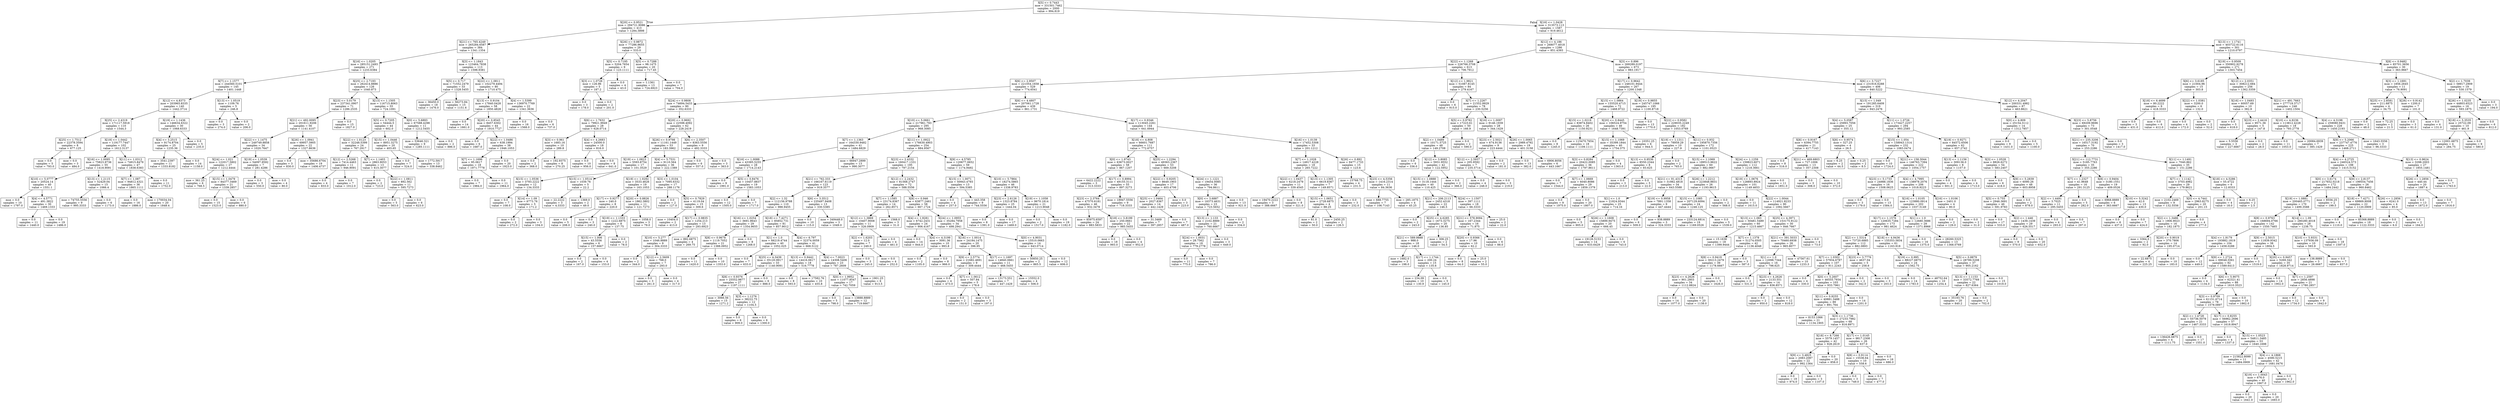 digraph Tree {
node [shape=box] ;
0 [label="X[5] <= 0.7443\nmse = 331501.7462\nsamples = 2000\nvalue = 994.819"] ;
1 [label="X[20] <= 0.9521\nmse = 294721.9086\nsamples = 413\nvalue = 1284.3898"] ;
0 -> 1 [labeldistance=2.5, labelangle=45, headlabel="True"] ;
2 [label="X[21] <= 765.4249\nmse = 265284.6587\nsamples = 384\nvalue = 1341.1354"] ;
1 -> 2 ;
3 [label="X[16] <= 1.0205\nmse = 285151.2493\nsamples = 271\nvalue = 1233.6384"] ;
2 -> 3 ;
4 [label="X[7] <= 1.1577\nmse = 244560.5101\nsamples = 145\nvalue = 1401.1448"] ;
3 -> 4 ;
5 [label="X[12] <= 4.8373\nmse = 203965.8335\nsamples = 140\nvalue = 1442.3714"] ;
4 -> 5 ;
6 [label="X[25] <= 2.4319\nmse = 171117.5918\nsamples = 110\nvalue = 1544.3"] ;
5 -> 6 ;
7 [label="X[25] <= 1.7512\nmse = 22378.3594\nsamples = 8\nvalue = 677.125"] ;
6 -> 7 ;
8 [label="mse = 0.0\nsamples = 5\nvalue = 793.0"] ;
7 -> 8 ;
9 [label="mse = 0.0\nsamples = 3\nvalue = 484.0"] ;
7 -> 9 ;
10 [label="X[19] <= 1.0442\nmse = 119177.7447\nsamples = 102\nvalue = 1612.3137"] ;
6 -> 10 ;
11 [label="X[16] <= 1.0095\nmse = 75823.9736\nsamples = 55\nvalue = 1418.9091"] ;
10 -> 11 ;
12 [label="X[10] <= 5.0777\nmse = 20524.14\nsamples = 40\nvalue = 1551.1"] ;
11 -> 12 ;
13 [label="mse = 0.0\nsamples = 10\nvalue = 1797.0"] ;
12 -> 13 ;
14 [label="X[4] <= 4.5771\nmse = 491.3822\nsamples = 30\nvalue = 1469.1333"] ;
12 -> 14 ;
15 [label="mse = 0.0\nsamples = 11\nvalue = 1440.0"] ;
14 -> 15 ;
16 [label="mse = 0.0\nsamples = 19\nvalue = 1486.0"] ;
14 -> 16 ;
17 [label="X[13] <= 1.2115\nmse = 52429.04\nsamples = 15\nvalue = 1066.4"] ;
11 -> 17 ;
18 [label="mse = 74755.5556\nsamples = 9\nvalue = 995.3333"] ;
17 -> 18 ;
19 [label="mse = 0.0\nsamples = 6\nvalue = 1173.0"] ;
17 -> 19 ;
20 [label="X[11] <= 1.0312\nmse = 74915.8479\nsamples = 47\nvalue = 1838.6383"] ;
10 -> 20 ;
21 [label="X[7] <= 1.087\nmse = 94812.4321\nsamples = 36\nvalue = 1865.1111"] ;
20 -> 21 ;
22 [label="mse = 0.0\nsamples = 16\nvalue = 1886.0"] ;
21 -> 22 ;
23 [label="mse = 170034.04\nsamples = 20\nvalue = 1848.4"] ;
21 -> 23 ;
24 [label="mse = 0.0\nsamples = 11\nvalue = 1752.0"] ;
20 -> 24 ;
25 [label="X[19] <= 1.1436\nmse = 146634.6322\nsamples = 30\nvalue = 1068.6333"] ;
5 -> 25 ;
26 [label="X[4] <= 3.2515\nmse = 9174.8704\nsamples = 25\nvalue = 1235.36"] ;
25 -> 26 ;
27 [label="mse = 3541.2397\nsamples = 11\nvalue = 1333.8182"] ;
26 -> 27 ;
28 [label="mse = 0.0\nsamples = 14\nvalue = 1158.0"] ;
26 -> 28 ;
29 [label="mse = 0.0\nsamples = 5\nvalue = 235.0"] ;
25 -> 29 ;
30 [label="X[13] <= 1.0519\nmse = 1109.76\nsamples = 5\nvalue = 246.8"] ;
4 -> 30 ;
31 [label="mse = 0.0\nsamples = 3\nvalue = 274.0"] ;
30 -> 31 ;
32 [label="mse = 0.0\nsamples = 2\nvalue = 206.0"] ;
30 -> 32 ;
33 [label="X[25] <= 2.7193\nmse = 262414.8886\nsamples = 126\nvalue = 1040.873"] ;
3 -> 33 ;
34 [label="X[23] <= 5.0179\nmse = 237341.0907\nsamples = 71\nvalue = 1286.2535"] ;
33 -> 34 ;
35 [label="X[21] <= 492.0095\nmse = 201611.9206\nsamples = 56\nvalue = 1141.4107"] ;
34 -> 35 ;
36 [label="X[22] <= 1.1475\nmse = 249749.8858\nsamples = 34\nvalue = 1020.7647"] ;
35 -> 36 ;
37 [label="X[24] <= 1.021\nmse = 122017.5802\nsamples = 27\nvalue = 1212.4444"] ;
36 -> 37 ;
38 [label="mse = 361.25\nsamples = 6\nvalue = 768.5"] ;
37 -> 38 ;
39 [label="X[15] <= 1.0479\nmse = 84377.3469\nsamples = 21\nvalue = 1339.2857"] ;
37 -> 39 ;
40 [label="mse = 0.0\nsamples = 15\nvalue = 1523.0"] ;
39 -> 40 ;
41 [label="mse = 0.0\nsamples = 6\nvalue = 880.0"] ;
39 -> 41 ;
42 [label="X[19] <= 1.0539\nmse = 54097.9592\nsamples = 7\nvalue = 281.4286"] ;
36 -> 42 ;
43 [label="mse = 0.0\nsamples = 3\nvalue = 550.0"] ;
42 -> 43 ;
44 [label="mse = 0.0\nsamples = 4\nvalue = 80.0"] ;
42 -> 44 ;
45 [label="X[26] <= 1.0941\nmse = 69957.3905\nsamples = 22\nvalue = 1327.8636"] ;
35 -> 45 ;
46 [label="mse = 0.0\nsamples = 3\nvalue = 830.0"] ;
45 -> 46 ;
47 [label="mse = 35686.6704\nsamples = 19\nvalue = 1406.4737"] ;
45 -> 47 ;
48 [label="mse = 0.0\nsamples = 15\nvalue = 1827.0"] ;
34 -> 48 ;
49 [label="X[13] <= 1.1505\nmse = 116715.8063\nsamples = 55\nvalue = 724.1091"] ;
33 -> 49 ;
50 [label="X[5] <= 0.7205\nmse = 54444.5\nsamples = 44\nvalue = 602.0"] ;
49 -> 50 ;
51 [label="X[22] <= 1.0123\nmse = 32248.5399\nsamples = 24\nvalue = 767.2917"] ;
50 -> 51 ;
52 [label="X[12] <= 2.5268\nmse = 7414.4463\nsamples = 11\nvalue = 946.9091"] ;
51 -> 52 ;
53 [label="mse = 0.0\nsamples = 4\nvalue = 833.0"] ;
52 -> 53 ;
54 [label="mse = 0.0\nsamples = 7\nvalue = 1012.0"] ;
52 -> 54 ;
55 [label="X[7] <= 1.1403\nmse = 2863.9053\nsamples = 13\nvalue = 615.3077"] ;
51 -> 55 ;
56 [label="mse = 0.0\nsamples = 2\nvalue = 723.0"] ;
55 -> 56 ;
57 [label="X[22] <= 1.0811\nmse = 892.562\nsamples = 11\nvalue = 595.7273"] ;
55 -> 57 ;
58 [label="mse = 0.0\nsamples = 5\nvalue = 563.0"] ;
57 -> 58 ;
59 [label="mse = 0.0\nsamples = 6\nvalue = 623.0"] ;
57 -> 59 ;
60 [label="X[15] <= 1.0446\nmse = 8951.3275\nsamples = 20\nvalue = 403.65"] ;
50 -> 60 ;
61 [label="mse = 0.0\nsamples = 7\nvalue = 524.0"] ;
60 -> 61 ;
62 [label="mse = 1772.5917\nsamples = 13\nvalue = 338.8462"] ;
60 -> 62 ;
63 [label="X[0] <= 5.6893\nmse = 67588.4298\nsamples = 11\nvalue = 1212.5455"] ;
49 -> 63 ;
64 [label="mse = 53646.321\nsamples = 9\nvalue = 1285.1111"] ;
63 -> 64 ;
65 [label="mse = 0.0\nsamples = 2\nvalue = 886.0"] ;
63 -> 65 ;
66 [label="X[3] <= 1.1843\nmse = 123464.7838\nsamples = 113\nvalue = 1598.9381"] ;
2 -> 66 ;
67 [label="X[5] <= 0.717\nmse = 71552.2479\nsamples = 33\nvalue = 1328.5455"] ;
66 -> 67 ;
68 [label="mse = 36450.0\nsamples = 18\nvalue = 1476.0"] ;
67 -> 68 ;
69 [label="mse = 56273.84\nsamples = 15\nvalue = 1151.6"] ;
67 -> 69 ;
70 [label="X[22] <= 1.0811\nmse = 102279.4494\nsamples = 80\nvalue = 1710.475"] ;
66 -> 70 ;
71 [label="X[13] <= 0.9104\nmse = 17840.0428\nsamples = 58\nvalue = 1850.4828"] ;
70 -> 71 ;
72 [label="mse = 0.0\nsamples = 14\nvalue = 1661.0"] ;
71 -> 72 ;
73 [label="X[20] <= 0.8545\nmse = 8457.6302\nsamples = 44\nvalue = 1910.7727"] ;
71 -> 73 ;
74 [label="mse = 0.0\nsamples = 6\nvalue = 1687.0"] ;
73 -> 74 ;
75 [label="X[22] <= 1.0486\nmse = 638.1994\nsamples = 38\nvalue = 1946.1053"] ;
73 -> 75 ;
76 [label="X[7] <= 1.1696\nmse = 95.0617\nsamples = 18\nvalue = 1971.7778"] ;
75 -> 76 ;
77 [label="mse = 0.0\nsamples = 7\nvalue = 1984.0"] ;
76 -> 77 ;
78 [label="mse = 0.0\nsamples = 11\nvalue = 1964.0"] ;
76 -> 78 ;
79 [label="mse = 0.0\nsamples = 20\nvalue = 1923.0"] ;
75 -> 79 ;
80 [label="X[4] <= 1.5399\nmse = 136970.7769\nsamples = 22\nvalue = 1341.3636"] ;
70 -> 80 ;
81 [label="mse = 0.0\nsamples = 16\nvalue = 1568.0"] ;
80 -> 81 ;
82 [label="mse = 0.0\nsamples = 6\nvalue = 737.0"] ;
80 -> 82 ;
83 [label="X[26] <= 0.9872\nmse = 77286.9655\nsamples = 29\nvalue = 533.0"] ;
1 -> 83 ;
84 [label="X[5] <= 0.7195\nmse = 5204.7654\nsamples = 9\nvalue = 123.1111"] ;
83 -> 84 ;
85 [label="X[3] <= 1.0726\nmse = 126.96\nsamples = 5\nvalue = 187.2"] ;
84 -> 85 ;
86 [label="mse = 0.0\nsamples = 3\nvalue = 178.0"] ;
85 -> 86 ;
87 [label="mse = 0.0\nsamples = 2\nvalue = 201.0"] ;
85 -> 87 ;
88 [label="mse = 0.0\nsamples = 4\nvalue = 43.0"] ;
84 -> 88 ;
89 [label="X[5] <= 0.7288\nmse = 98.1475\nsamples = 20\nvalue = 717.45"] ;
83 -> 89 ;
90 [label="mse = 1.1361\nsamples = 13\nvalue = 724.6923"] ;
89 -> 90 ;
91 [label="mse = 0.0\nsamples = 7\nvalue = 704.0"] ;
89 -> 91 ;
92 [label="X[16] <= 1.0428\nmse = 313573.113\nsamples = 1587\nvalue = 919.4612"] ;
0 -> 92 [labeldistance=2.5, labelangle=-45, headlabel="False"] ;
93 [label="X[12] <= 4.186\nmse = 268077.4018\nsamples = 1286\nvalue = 851.4393"] ;
92 -> 93 ;
94 [label="X[22] <= 1.1268\nmse = 226766.3708\nsamples = 613\nvalue = 706.7912"] ;
93 -> 94 ;
95 [label="X[6] <= 2.9507\nmse = 221054.1658\nsamples = 529\nvalue = 774.6541"] ;
94 -> 95 ;
96 [label="X[24] <= 0.9808\nmse = 74694.5433\nsamples = 90\nvalue = 352.6333"] ;
95 -> 96 ;
97 [label="X[6] <= 1.7632\nmse = 79921.9949\nsamples = 28\nvalue = 628.0714"] ;
96 -> 97 ;
98 [label="X[3] <= 0.961\nmse = 1683.16\nsamples = 10\nvalue = 289.8"] ;
97 -> 98 ;
99 [label="mse = 0.0\nsamples = 2\nvalue = 368.0"] ;
98 -> 99 ;
100 [label="mse = 192.9375\nsamples = 8\nvalue = 270.25"] ;
98 -> 100 ;
101 [label="X[4] <= 4.2683\nmse = 24500.0\nsamples = 18\nvalue = 816.0"] ;
97 -> 101 ;
102 [label="mse = 0.0\nsamples = 10\nvalue = 956.0"] ;
101 -> 102 ;
103 [label="mse = 0.0\nsamples = 8\nvalue = 641.0"] ;
101 -> 103 ;
104 [label="X[20] <= 0.9692\nmse = 22598.4092\nsamples = 62\nvalue = 228.2419"] ;
96 -> 104 ;
105 [label="X[26] <= 0.9798\nmse = 11161.1449\nsamples = 53\nvalue = 183.3962"] ;
104 -> 105 ;
106 [label="X[19] <= 1.0823\nmse = 5593.8754\nsamples = 17\nvalue = 101.3529"] ;
105 -> 106 ;
107 [label="X[15] <= 1.0536\nmse = 3793.2222\nsamples = 12\nvalue = 134.3333"] ;
106 -> 107 ;
108 [label="mse = 0.0\nsamples = 7\nvalue = 108.0"] ;
107 -> 108 ;
109 [label="X[14] <= 1.09\nmse = 6773.76\nsamples = 5\nvalue = 171.2"] ;
107 -> 109 ;
110 [label="mse = 0.0\nsamples = 2\nvalue = 272.0"] ;
109 -> 110 ;
111 [label="mse = 0.0\nsamples = 3\nvalue = 104.0"] ;
109 -> 111 ;
112 [label="X[15] <= 1.0514\nmse = 1039.76\nsamples = 5\nvalue = 22.2"] ;
106 -> 112 ;
113 [label="mse = 22.2222\nsamples = 3\nvalue = 4.3333"] ;
112 -> 113 ;
114 [label="mse = 1369.0\nsamples = 2\nvalue = 49.0"] ;
112 -> 114 ;
115 [label="X[4] <= 5.7531\nmse = 9110.564\nsamples = 36\nvalue = 222.1389"] ;
105 -> 115 ;
116 [label="X[19] <= 1.0292\nmse = 3533.4626\nsamples = 19\nvalue = 163.1053"] ;
115 -> 116 ;
117 [label="X[17] <= 0.9277\nmse = 240.0\nsamples = 8\nvalue = 220.0"] ;
116 -> 117 ;
118 [label="mse = 0.0\nsamples = 5\nvalue = 208.0"] ;
117 -> 118 ;
119 [label="mse = 0.0\nsamples = 3\nvalue = 240.0"] ;
117 -> 119 ;
120 [label="X[20] <= 0.8826\nmse = 1862.3802\nsamples = 11\nvalue = 121.7273"] ;
116 -> 120 ;
121 [label="X[19] <= 1.1333\nmse = 1222.6875\nsamples = 8\nvalue = 137.75"] ;
120 -> 121 ;
122 [label="X[15] <= 1.006\nmse = 43.5556\nsamples = 6\nvalue = 157.6667"] ;
121 -> 122 ;
123 [label="mse = 0.0\nsamples = 2\nvalue = 167.0"] ;
122 -> 123 ;
124 [label="mse = 0.0\nsamples = 4\nvalue = 153.0"] ;
122 -> 124 ;
125 [label="mse = 0.0\nsamples = 2\nvalue = 78.0"] ;
121 -> 125 ;
126 [label="mse = 1058.0\nsamples = 3\nvalue = 79.0"] ;
120 -> 126 ;
127 [label="X[3] <= 1.0104\nmse = 7095.6332\nsamples = 17\nvalue = 288.1176"] ;
115 -> 127 ;
128 [label="mse = 0.0\nsamples = 2\nvalue = 127.0"] ;
127 -> 128 ;
129 [label="X[5] <= 0.7829\nmse = 4119.04\nsamples = 15\nvalue = 309.6"] ;
127 -> 129 ;
130 [label="mse = 10404.0\nsamples = 2\nvalue = 413.0"] ;
129 -> 130 ;
131 [label="X[17] <= 0.9835\nmse = 1254.213\nsamples = 13\nvalue = 293.6923"] ;
129 -> 131 ;
132 [label="X[10] <= 5.277\nmse = 1046.8889\nsamples = 9\nvalue = 304.3333"] ;
131 -> 132 ;
133 [label="mse = 0.0\nsamples = 2\nvalue = 344.0"] ;
132 -> 133 ;
134 [label="X[12] <= 2.5609\nmse = 768.0\nsamples = 7\nvalue = 293.0"] ;
132 -> 134 ;
135 [label="mse = 0.0\nsamples = 3\nvalue = 261.0"] ;
134 -> 135 ;
136 [label="mse = 0.0\nsamples = 4\nvalue = 317.0"] ;
134 -> 136 ;
137 [label="mse = 892.6875\nsamples = 4\nvalue = 269.75"] ;
131 -> 137 ;
138 [label="X[6] <= 2.3507\nmse = 8363.5556\nsamples = 9\nvalue = 492.3333"] ;
104 -> 138 ;
139 [label="mse = 0.0\nsamples = 6\nvalue = 557.0"] ;
138 -> 139 ;
140 [label="mse = 0.0\nsamples = 3\nvalue = 363.0"] ;
138 -> 140 ;
141 [label="X[6] <= 4.4807\nmse = 207061.1728\nsamples = 439\nvalue = 861.1731"] ;
95 -> 141 ;
142 [label="X[10] <= 5.0661\nmse = 217961.793\nsamples = 295\nvalue = 968.3085"] ;
141 -> 142 ;
143 [label="X[7] <= 1.1363\nmse = 164330.9482\nsamples = 41\nvalue = 1484.6829"] ;
142 -> 143 ;
144 [label="X[16] <= 1.0088\nmse = 43385.5255\nsamples = 28\nvalue = 1714.2143"] ;
143 -> 144 ;
145 [label="mse = 0.0\nsamples = 9\nvalue = 1991.0"] ;
144 -> 145 ;
146 [label="X[5] <= 0.8476\nmse = 10457.8837\nsamples = 19\nvalue = 1583.1053"] ;
144 -> 146 ;
147 [label="mse = 0.0\nsamples = 12\nvalue = 1505.0"] ;
146 -> 147 ;
148 [label="mse = 0.0\nsamples = 7\nvalue = 1717.0"] ;
146 -> 148 ;
149 [label="mse = 66947.2899\nsamples = 13\nvalue = 990.3077"] ;
143 -> 149 ;
150 [label="X[11] <= 1.0922\nmse = 176630.4903\nsamples = 254\nvalue = 884.9567"] ;
142 -> 150 ;
151 [label="X[23] <= 2.4332\nmse = 160417.1331\nsamples = 195\nvalue = 797.2154"] ;
150 -> 151 ;
152 [label="X[21] <= 762.333\nmse = 166167.6119\nsamples = 123\nvalue = 919.3577"] ;
151 -> 152 ;
153 [label="X[2] <= 1.32\nmse = 112156.9788\nsamples = 110\nvalue = 988.9455"] ;
152 -> 153 ;
154 [label="X[16] <= 1.0254\nmse = 3691.9643\nsamples = 29\nvalue = 1354.9655"] ;
153 -> 154 ;
155 [label="X[8] <= 0.9678\nmse = 1119.7052\nsamples = 21\nvalue = 1388.0952"] ;
154 -> 155 ;
156 [label="mse = 0.0\nsamples = 11\nvalue = 1420.0"] ;
155 -> 156 ;
157 [label="mse = 0.0\nsamples = 10\nvalue = 1353.0"] ;
155 -> 157 ;
158 [label="mse = 0.0\nsamples = 8\nvalue = 1268.0"] ;
154 -> 158 ;
159 [label="X[18] <= 7.4271\nmse = 85852.731\nsamples = 81\nvalue = 857.9012"] ;
153 -> 159 ;
160 [label="X[1] <= 1.0\nmse = 66219.4744\nsamples = 40\nvalue = 1052.025"] ;
159 -> 160 ;
161 [label="mse = 0.0\nsamples = 7\nvalue = 633.0"] ;
160 -> 161 ;
162 [label="X[25] <= 4.3439\nmse = 35120.9917\nsamples = 33\nvalue = 1140.9091"] ;
160 -> 162 ;
163 [label="X[8] <= 0.9376\nmse = 25552.9877\nsamples = 27\nvalue = 1197.1111"] ;
162 -> 163 ;
164 [label="mse = 3066.56\nsamples = 15\nvalue = 1271.2"] ;
163 -> 164 ;
165 [label="X[3] <= 1.1276\nmse = 38222.75\nsamples = 12\nvalue = 1104.5"] ;
163 -> 165 ;
166 [label="mse = 5.0\nsamples = 6\nvalue = 909.0"] ;
165 -> 166 ;
167 [label="mse = 0.0\nsamples = 6\nvalue = 1300.0"] ;
165 -> 167 ;
168 [label="mse = 0.0\nsamples = 6\nvalue = 888.0"] ;
162 -> 168 ;
169 [label="X[4] <= 6.797\nmse = 32374.0059\nsamples = 41\nvalue = 668.5122"] ;
159 -> 169 ;
170 [label="X[13] <= 0.9442\nmse = 14416.0617\nsamples = 18\nvalue = 516.7778"] ;
169 -> 170 ;
171 [label="mse = 0.0\nsamples = 8\nvalue = 593.0"] ;
170 -> 171 ;
172 [label="mse = 17582.76\nsamples = 10\nvalue = 455.8"] ;
170 -> 172 ;
173 [label="X[4] <= 7.0023\nmse = 14308.5406\nsamples = 23\nvalue = 787.2609"] ;
169 -> 173 ;
174 [label="X[0] <= 1.9952\nmse = 11077.8547\nsamples = 17\nvalue = 742.7059"] ;
173 -> 174 ;
175 [label="mse = 0.0\nsamples = 5\nvalue = 798.0"] ;
174 -> 175 ;
176 [label="mse = 13888.8889\nsamples = 12\nvalue = 719.6667"] ;
174 -> 176 ;
177 [label="mse = 1901.25\nsamples = 6\nvalue = 913.5"] ;
173 -> 177 ;
178 [label="X[6] <= 3.3512\nmse = 235497.9408\nsamples = 13\nvalue = 330.5385"] ;
152 -> 178 ;
179 [label="mse = 0.0\nsamples = 10\nvalue = 115.0"] ;
178 -> 179 ;
180 [label="mse = 349448.0\nsamples = 3\nvalue = 1049.0"] ;
178 -> 180 ;
181 [label="X[12] <= 2.2432\nmse = 81568.2747\nsamples = 72\nvalue = 588.5556"] ;
151 -> 181 ;
182 [label="X[7] <= 1.1585\nmse = 23174.8367\nsamples = 14\nvalue = 262.8571"] ;
181 -> 182 ;
183 [label="X[12] <= 1.3869\nmse = 10407.9008\nsamples = 11\nvalue = 326.0909"] ;
182 -> 183 ;
184 [label="X[2] <= 1.6203\nmse = 12.0\nsamples = 7\nvalue = 249.0"] ;
183 -> 184 ;
185 [label="mse = 0.0\nsamples = 3\nvalue = 245.0"] ;
184 -> 185 ;
186 [label="mse = 0.0\nsamples = 4\nvalue = 252.0"] ;
184 -> 186 ;
187 [label="mse = 0.0\nsamples = 4\nvalue = 461.0"] ;
183 -> 187 ;
188 [label="mse = 1568.0\nsamples = 3\nvalue = 31.0"] ;
182 -> 188 ;
189 [label="X[8] <= 0.946\nmse = 63877.2461\nsamples = 58\nvalue = 667.1724"] ;
181 -> 189 ;
190 [label="X[4] <= 1.9281\nmse = 6742.2431\nsamples = 24\nvalue = 906.4167"] ;
189 -> 190 ;
191 [label="mse = 0.0\nsamples = 14\nvalue = 844.0"] ;
190 -> 191 ;
192 [label="X[4] <= 4.3199\nmse = 3091.36\nsamples = 10\nvalue = 993.8"] ;
190 -> 192 ;
193 [label="mse = 0.0\nsamples = 2\nvalue = 1105.0"] ;
192 -> 193 ;
194 [label="mse = 0.0\nsamples = 8\nvalue = 966.0"] ;
192 -> 194 ;
195 [label="X[24] <= 1.0955\nmse = 35284.7958\nsamples = 34\nvalue = 498.2941"] ;
189 -> 195 ;
196 [label="X[16] <= 1.0014\nmse = 24184.1475\nsamples = 20\nvalue = 396.95"] ;
195 -> 196 ;
197 [label="X[9] <= 2.5774\nmse = 21682.4691\nsamples = 9\nvalue = 309.4444"] ;
196 -> 197 ;
198 [label="mse = 0.0\nsamples = 4\nvalue = 473.0"] ;
197 -> 198 ;
199 [label="X[7] <= 1.0612\nmse = 507.84\nsamples = 5\nvalue = 178.6"] ;
197 -> 199 ;
200 [label="mse = 0.0\nsamples = 2\nvalue = 151.0"] ;
199 -> 200 ;
201 [label="mse = 0.0\nsamples = 3\nvalue = 197.0"] ;
199 -> 201 ;
202 [label="X[17] <= 1.1697\nmse = 14840.0661\nsamples = 11\nvalue = 468.5455"] ;
196 -> 202 ;
203 [label="mse = 13173.551\nsamples = 7\nvalue = 447.1429"] ;
202 -> 203 ;
204 [label="mse = 15552.0\nsamples = 4\nvalue = 506.0"] ;
202 -> 204 ;
205 [label="X[0] <= 4.9031\nmse = 15510.0663\nsamples = 14\nvalue = 643.0714"] ;
195 -> 205 ;
206 [label="mse = 50850.25\nsamples = 2\nvalue = 865.5"] ;
205 -> 206 ;
207 [label="mse = 0.0\nsamples = 12\nvalue = 606.0"] ;
205 -> 207 ;
208 [label="X[9] <= 4.5785\nmse = 120677.0652\nsamples = 59\nvalue = 1174.9492"] ;
150 -> 208 ;
209 [label="X[15] <= 1.0071\nmse = 50943.4793\nsamples = 13\nvalue = 594.5385"] ;
208 -> 209 ;
210 [label="mse = 0.0\nsamples = 4\nvalue = 257.0"] ;
209 -> 210 ;
211 [label="mse = 443.358\nsamples = 9\nvalue = 744.5556"] ;
209 -> 211 ;
212 [label="X[10] <= 5.7864\nmse = 18274.5865\nsamples = 46\nvalue = 1338.9783"] ;
208 -> 212 ;
213 [label="X[23] <= 2.6126\nmse = 1323.8784\nsamples = 25\nvalue = 1444.04"] ;
212 -> 213 ;
214 [label="mse = 0.0\nsamples = 8\nvalue = 1391.0"] ;
213 -> 214 ;
215 [label="mse = 0.0\nsamples = 17\nvalue = 1469.0"] ;
213 -> 215 ;
216 [label="X[19] <= 1.1058\nmse = 9670.1814\nsamples = 21\nvalue = 1213.9048"] ;
212 -> 216 ;
217 [label="mse = 0.0\nsamples = 2\nvalue = 1517.0"] ;
216 -> 217 ;
218 [label="mse = 0.0\nsamples = 19\nvalue = 1182.0"] ;
216 -> 218 ;
219 [label="X[17] <= 0.9346\nmse = 113045.2261\nsamples = 144\nvalue = 641.6944"] ;
141 -> 219 ;
220 [label="X[18] <= 4.808\nmse = 66601.7687\nsamples = 111\nvalue = 772.6757"] ;
219 -> 220 ;
221 [label="X[0] <= 1.9743\nmse = 63673.0027\nsamples = 58\nvalue = 867.1207"] ;
220 -> 221 ;
222 [label="mse = 6422.2222\nsamples = 3\nvalue = 313.3333"] ;
221 -> 222 ;
223 [label="X[17] <= 0.8994\nmse = 49155.3111\nsamples = 55\nvalue = 897.3273"] ;
221 -> 223 ;
224 [label="X[23] <= 2.3764\nmse = 47570.6181\nsamples = 46\nvalue = 932.3478"] ;
223 -> 224 ;
225 [label="mse = 85975.6597\nsamples = 24\nvalue = 883.5833"] ;
224 -> 225 ;
226 [label="X[18] <= 3.8199\nmse = 250.0661\nsamples = 22\nvalue = 985.5455"] ;
224 -> 226 ;
227 [label="mse = 0.0\nsamples = 18\nvalue = 993.0"] ;
226 -> 227 ;
228 [label="mse = 0.0\nsamples = 4\nvalue = 952.0"] ;
226 -> 228 ;
229 [label="mse = 18947.5556\nsamples = 9\nvalue = 718.3333"] ;
223 -> 229 ;
230 [label="X[25] <= 1.2294\nmse = 49363.2367\nsamples = 53\nvalue = 669.3208"] ;
220 -> 230 ;
231 [label="X[22] <= 0.9205\nmse = 8649.1903\nsamples = 17\nvalue = 403.4706"] ;
230 -> 231 ;
232 [label="X[25] <= 1.0464\nmse = 2027.8367\nsamples = 14\nvalue = 442.1429"] ;
231 -> 232 ;
233 [label="mse = 31.3469\nsamples = 7\nvalue = 397.2857"] ;
232 -> 233 ;
234 [label="mse = 0.0\nsamples = 7\nvalue = 487.0"] ;
232 -> 234 ;
235 [label="mse = 0.0\nsamples = 3\nvalue = 223.0"] ;
231 -> 235 ;
236 [label="X[24] <= 1.1221\nmse = 19454.0085\nsamples = 36\nvalue = 794.8611"] ;
230 -> 236 ;
237 [label="X[0] <= 3.6887\nmse = 16373.4631\nsamples = 23\nvalue = 723.5652"] ;
236 -> 237 ;
238 [label="X[13] <= 1.133\nmse = 2102.8889\nsamples = 21\nvalue = 760.6667"] ;
237 -> 238 ;
239 [label="X[24] <= 1.0031\nmse = 28.7562\nsamples = 18\nvalue = 779.2778"] ;
238 -> 239 ;
240 [label="mse = 0.0\nsamples = 11\nvalue = 775.0"] ;
239 -> 240 ;
241 [label="mse = 0.0\nsamples = 7\nvalue = 786.0"] ;
239 -> 241 ;
242 [label="mse = 0.0\nsamples = 3\nvalue = 649.0"] ;
238 -> 242 ;
243 [label="mse = 0.0\nsamples = 2\nvalue = 334.0"] ;
237 -> 243 ;
244 [label="mse = 0.0\nsamples = 13\nvalue = 921.0"] ;
236 -> 244 ;
245 [label="X[16] <= 1.0139\nmse = 17452.5308\nsamples = 33\nvalue = 201.1212"] ;
219 -> 245 ;
246 [label="X[7] <= 1.1028\nmse = 14917.4228\nsamples = 18\nvalue = 265.7222"] ;
245 -> 246 ;
247 [label="X[22] <= 1.0437\nmse = 6218.2479\nsamples = 11\nvalue = 339.4545"] ;
246 -> 247 ;
248 [label="mse = 19470.2222\nsamples = 3\nvalue = 388.6667"] ;
247 -> 248 ;
249 [label="mse = 0.0\nsamples = 8\nvalue = 321.0"] ;
247 -> 249 ;
250 [label="X[13] <= 1.1305\nmse = 6619.8367\nsamples = 7\nvalue = 149.8571"] ;
246 -> 250 ;
251 [label="X[15] <= 1.0651\nmse = 2728.6875\nsamples = 4\nvalue = 88.25"] ;
250 -> 251 ;
252 [label="mse = 81.0\nsamples = 2\nvalue = 50.0"] ;
251 -> 252 ;
253 [label="mse = 2450.25\nsamples = 2\nvalue = 126.5"] ;
251 -> 253 ;
254 [label="mse = 0.0\nsamples = 3\nvalue = 232.0"] ;
250 -> 254 ;
255 [label="X[26] <= 0.892\nmse = 9477.1733\nsamples = 15\nvalue = 123.6"] ;
245 -> 255 ;
256 [label="mse = 15768.75\nsamples = 4\nvalue = 231.5"] ;
255 -> 256 ;
257 [label="X[23] <= 4.5356\nmse = 1416.2314\nsamples = 11\nvalue = 84.3636"] ;
255 -> 257 ;
258 [label="mse = 688.7755\nsamples = 7\nvalue = 106.7143"] ;
257 -> 258 ;
259 [label="mse = 285.1875\nsamples = 4\nvalue = 45.25"] ;
257 -> 259 ;
260 [label="X[12] <= 1.9821\nmse = 51087.8145\nsamples = 84\nvalue = 279.4167"] ;
94 -> 260 ;
261 [label="mse = 0.0\nsamples = 6\nvalue = 915.0"] ;
260 -> 261 ;
262 [label="X[7] <= 1.2267\nmse = 21552.9929\nsamples = 78\nvalue = 230.5256"] ;
260 -> 262 ;
263 [label="X[5] <= 0.9782\nmse = 17223.61\nsamples = 50\nvalue = 166.9"] ;
262 -> 263 ;
264 [label="X[2] <= 1.0489\nmse = 10171.5725\nsamples = 48\nvalue = 149.2708"] ;
263 -> 264 ;
265 [label="mse = 0.0\nsamples = 6\nvalue = 336.0"] ;
264 -> 265 ;
266 [label="X[12] <= 3.8085\nmse = 5931.9552\nsamples = 42\nvalue = 122.5952"] ;
264 -> 266 ;
267 [label="X[15] <= 1.0888\nmse = 3118.1444\nsamples = 40\nvalue = 110.425"] ;
266 -> 267 ;
268 [label="X[21] <= 206.2113\nmse = 2452.4318\nsamples = 22\nvalue = 146.5"] ;
267 -> 268 ;
269 [label="mse = 0.0\nsamples = 2\nvalue = 243.0"] ;
268 -> 269 ;
270 [label="X[25] <= 4.6285\nmse = 1673.3275\nsamples = 20\nvalue = 136.85"] ;
268 -> 270 ;
271 [label="X[21] <= 589.9888\nmse = 988.0\nsamples = 18\nvalue = 146.0"] ;
270 -> 271 ;
272 [label="mse = 1682.0\nsamples = 3\nvalue = 198.0"] ;
271 -> 272 ;
273 [label="X[17] <= 1.1744\nmse = 200.24\nsamples = 15\nvalue = 135.6"] ;
271 -> 273 ;
274 [label="mse = 234.09\nsamples = 10\nvalue = 130.9"] ;
273 -> 274 ;
275 [label="mse = 0.0\nsamples = 5\nvalue = 145.0"] ;
273 -> 275 ;
276 [label="mse = 306.25\nsamples = 2\nvalue = 54.5"] ;
270 -> 276 ;
277 [label="X[24] <= 1.1507\nmse = 397.1111\nsamples = 18\nvalue = 66.3333"] ;
267 -> 277 ;
278 [label="X[21] <= 578.9094\nmse = 167.2344\nsamples = 16\nvalue = 71.875"] ;
277 -> 278 ;
279 [label="X[20] <= 0.9366\nmse = 17.96\nsamples = 10\nvalue = 62.2"] ;
278 -> 279 ;
280 [label="mse = 0.0\nsamples = 8\nvalue = 64.0"] ;
279 -> 280 ;
281 [label="mse = 25.0\nsamples = 2\nvalue = 55.0"] ;
279 -> 281 ;
282 [label="mse = 0.0\nsamples = 6\nvalue = 88.0"] ;
278 -> 282 ;
283 [label="mse = 25.0\nsamples = 2\nvalue = 22.0"] ;
277 -> 283 ;
284 [label="mse = 0.0\nsamples = 2\nvalue = 366.0"] ;
266 -> 284 ;
285 [label="mse = 0.0\nsamples = 2\nvalue = 590.0"] ;
263 -> 285 ;
286 [label="X[16] <= 1.0097\nmse = 9146.1939\nsamples = 28\nvalue = 344.1429"] ;
262 -> 286 ;
287 [label="X[23] <= 2.5021\nmse = 674.9136\nsamples = 9\nvalue = 223.4444"] ;
286 -> 287 ;
288 [label="X[12] <= 2.5937\nmse = 205.9592\nsamples = 7\nvalue = 235.5714"] ;
287 -> 288 ;
289 [label="mse = 0.0\nsamples = 4\nvalue = 248.0"] ;
288 -> 289 ;
290 [label="mse = 0.0\nsamples = 3\nvalue = 219.0"] ;
288 -> 290 ;
291 [label="mse = 0.0\nsamples = 2\nvalue = 181.0"] ;
287 -> 291 ;
292 [label="X[26] <= 1.0065\nmse = 2989.4792\nsamples = 19\nvalue = 401.3158"] ;
286 -> 292 ;
293 [label="mse = 0.0\nsamples = 13\nvalue = 382.0"] ;
292 -> 293 ;
294 [label="mse = 6906.8056\nsamples = 6\nvalue = 443.1667"] ;
292 -> 294 ;
295 [label="X[3] <= 0.896\nmse = 269289.0197\nsamples = 673\nvalue = 983.1917"] ;
93 -> 295 ;
296 [label="X[17] <= 0.9642\nmse = 248101.9444\nsamples = 267\nvalue = 1200.1348"] ;
295 -> 296 ;
297 [label="X[15] <= 1.0864\nmse = 155520.4715\nsamples = 72\nvalue = 1468.9722"] ;
296 -> 297 ;
298 [label="X[15] <= 1.0219\nmse = 83874.8402\nsamples = 26\nvalue = 1150.9231"] ;
297 -> 298 ;
299 [label="mse = 0.0\nsamples = 8\nvalue = 1245.0"] ;
298 -> 299 ;
300 [label="mse = 115470.7654\nsamples = 18\nvalue = 1109.1111"] ;
298 -> 300 ;
301 [label="X[20] <= 0.8445\nmse = 106524.9754\nsamples = 46\nvalue = 1648.7391"] ;
297 -> 301 ;
302 [label="X[15] <= 1.1069\nmse = 35399.1844\nsamples = 40\nvalue = 1754.375"] ;
301 -> 302 ;
303 [label="X[3] <= 0.8284\nmse = 20422.0085\nsamples = 36\nvalue = 1797.8611"] ;
302 -> 303 ;
304 [label="mse = 0.0\nsamples = 7\nvalue = 1544.0"] ;
303 -> 304 ;
305 [label="X[7] <= 1.0669\nmse = 6040.8086\nsamples = 29\nvalue = 1859.1379"] ;
303 -> 305 ;
306 [label="mse = 0.0\nsamples = 9\nvalue = 1975.0"] ;
305 -> 306 ;
307 [label="mse = 0.0\nsamples = 20\nvalue = 1807.0"] ;
305 -> 307 ;
308 [label="mse = 0.0\nsamples = 4\nvalue = 1363.0"] ;
302 -> 308 ;
309 [label="mse = 10351.25\nsamples = 6\nvalue = 944.5"] ;
301 -> 309 ;
310 [label="X[19] <= 0.9855\nmse = 245747.1066\nsamples = 195\nvalue = 1100.8718"] ;
296 -> 310 ;
311 [label="mse = 0.0\nsamples = 13\nvalue = 1770.0"] ;
310 -> 311 ;
312 [label="X[22] <= 0.9582\nmse = 229035.2249\nsamples = 182\nvalue = 1053.0769"] ;
310 -> 312 ;
313 [label="X[19] <= 1.1311\nmse = 78959.29\nsamples = 10\nvalue = 227.9"] ;
312 -> 313 ;
314 [label="X[13] <= 0.9536\nmse = 8550.2344\nsamples = 8\nvalue = 93.625"] ;
313 -> 314 ;
315 [label="mse = 0.0\nsamples = 3\nvalue = 213.0"] ;
314 -> 315 ;
316 [label="mse = 0.0\nsamples = 5\nvalue = 22.0"] ;
314 -> 316 ;
317 [label="mse = 0.0\nsamples = 2\nvalue = 765.0"] ;
313 -> 317 ;
318 [label="X[11] <= 0.932\nmse = 195870.7356\nsamples = 172\nvalue = 1101.0523"] ;
312 -> 318 ;
319 [label="X[15] <= 1.1069\nmse = 189513.9622\nsamples = 60\nvalue = 882.0667"] ;
318 -> 319 ;
320 [label="X[21] <= 91.4313\nmse = 31982.4818\nsamples = 34\nvalue = 643.5588"] ;
319 -> 320 ;
321 [label="X[1] <= 1.0\nmse = 21824.9344\nsamples = 25\nvalue = 714.16"] ;
320 -> 321 ;
322 [label="mse = 0.0\nsamples = 5\nvalue = 905.0"] ;
321 -> 322 ;
323 [label="X[26] <= 1.1608\nmse = 15899.9475\nsamples = 20\nvalue = 666.45"] ;
321 -> 323 ;
324 [label="mse = 19126.5153\nsamples = 14\nvalue = 633.6429"] ;
323 -> 324 ;
325 [label="mse = 0.0\nsamples = 6\nvalue = 743.0"] ;
323 -> 325 ;
326 [label="X[19] <= 0.9958\nmse = 7891.1358\nsamples = 9\nvalue = 447.4444"] ;
320 -> 326 ;
327 [label="mse = 0.0\nsamples = 6\nvalue = 509.0"] ;
326 -> 327 ;
328 [label="mse = 938.8889\nsamples = 3\nvalue = 324.3333"] ;
326 -> 328 ;
329 [label="X[26] <= 1.2212\nmse = 223848.8831\nsamples = 26\nvalue = 1193.9615"] ;
319 -> 329 ;
330 [label="X[15] <= 1.1085\nmse = 207129.6094\nsamples = 24\nvalue = 1246.125"] ;
329 -> 330 ;
331 [label="mse = 233124.6814\nsamples = 19\nvalue = 1169.0526"] ;
330 -> 331 ;
332 [label="mse = 0.0\nsamples = 5\nvalue = 1539.0"] ;
330 -> 332 ;
333 [label="mse = 0.0\nsamples = 2\nvalue = 568.0"] ;
329 -> 333 ;
334 [label="X[24] <= 1.1259\nmse = 159823.6071\nsamples = 112\nvalue = 1218.3661"] ;
318 -> 334 ;
335 [label="X[19] <= 1.0676\nmse = 128893.8924\nsamples = 101\nvalue = 1149.4653"] ;
334 -> 335 ;
336 [label="mse = 0.0\nsamples = 11\nvalue = 1615.0"] ;
335 -> 336 ;
337 [label="X[22] <= 1.0044\nmse = 114921.8233\nsamples = 90\nvalue = 1092.5667"] ;
335 -> 337 ;
338 [label="X[13] <= 1.083\nmse = 50481.5489\nsamples = 60\nvalue = 1215.4667"] ;
337 -> 338 ;
339 [label="mse = 15.1636\nsamples = 18\nvalue = 1399.9444"] ;
338 -> 339 ;
340 [label="X[7] <= 1.1378\nmse = 51274.0505\nsamples = 42\nvalue = 1136.4048"] ;
338 -> 340 ;
341 [label="X[8] <= 0.9419\nmse = 30213.2479\nsamples = 39\nvalue = 1178.6667"] ;
340 -> 341 ;
342 [label="X[23] <= 4.2626\nmse = 901.2803\nsamples = 34\nvalue = 1112.8824"] ;
341 -> 342 ;
343 [label="mse = 0.0\nsamples = 14\nvalue = 1077.0"] ;
342 -> 343 ;
344 [label="mse = 0.0\nsamples = 20\nvalue = 1138.0"] ;
342 -> 344 ;
345 [label="mse = 0.0\nsamples = 5\nvalue = 1626.0"] ;
341 -> 345 ;
346 [label="mse = 0.0\nsamples = 3\nvalue = 587.0"] ;
340 -> 346 ;
347 [label="X[25] <= 4.3971\nmse = 153175.9122\nsamples = 30\nvalue = 846.7667"] ;
337 -> 347 ;
348 [label="X[21] <= 391.5033\nmse = 70460.6938\nsamples = 26\nvalue = 965.8077"] ;
347 -> 348 ;
349 [label="X[1] <= 1.0\nmse = 12098.7344\nsamples = 16\nvalue = 798.625"] ;
348 -> 349 ;
350 [label="mse = 0.0\nsamples = 2\nvalue = 531.0"] ;
349 -> 350 ;
351 [label="X[23] <= 4.2626\nmse = 2133.551\nsamples = 14\nvalue = 836.8571"] ;
349 -> 351 ;
352 [label="mse = 0.0\nsamples = 2\nvalue = 950.0"] ;
351 -> 352 ;
353 [label="mse = 0.0\nsamples = 12\nvalue = 818.0"] ;
351 -> 353 ;
354 [label="mse = 47567.61\nsamples = 10\nvalue = 1233.3"] ;
348 -> 354 ;
355 [label="mse = 0.0\nsamples = 4\nvalue = 73.0"] ;
347 -> 355 ;
356 [label="mse = 0.0\nsamples = 11\nvalue = 1851.0"] ;
334 -> 356 ;
357 [label="X[6] <= 3.7227\nmse = 231916.6288\nsamples = 406\nvalue = 840.5222"] ;
295 -> 357 ;
358 [label="X[15] <= 1.049\nmse = 191285.6409\nsamples = 319\nvalue = 943.2476"] ;
357 -> 358 ;
359 [label="X[4] <= 5.0587\nmse = 25993.7056\nsamples = 25\nvalue = 355.12"] ;
358 -> 359 ;
360 [label="X[8] <= 0.9167\nmse = 6394.7755\nsamples = 21\nvalue = 417.7143"] ;
359 -> 360 ;
361 [label="mse = 0.0\nsamples = 8\nvalue = 516.0"] ;
360 -> 361 ;
362 [label="X[21] <= 469.6803\nmse = 727.1006\nsamples = 13\nvalue = 357.2308"] ;
360 -> 362 ;
363 [label="mse = 0.0\nsamples = 3\nvalue = 308.0"] ;
362 -> 363 ;
364 [label="mse = 0.0\nsamples = 10\nvalue = 372.0"] ;
362 -> 364 ;
365 [label="X[8] <= 0.9574\nmse = 327.25\nsamples = 4\nvalue = 26.5"] ;
359 -> 365 ;
366 [label="mse = 6.25\nsamples = 2\nvalue = 44.5"] ;
365 -> 366 ;
367 [label="mse = 0.25\nsamples = 2\nvalue = 8.5"] ;
365 -> 367 ;
368 [label="X[11] <= 1.0726\nmse = 173427.2257\nsamples = 294\nvalue = 993.2585"] ;
358 -> 368 ;
369 [label="X[15] <= 1.054\nmse = 158943.1314\nsamples = 232\nvalue = 1083.0474"] ;
368 -> 369 ;
370 [label="mse = 0.0\nsamples = 10\nvalue = 1724.0"] ;
369 -> 370 ;
371 [label="X[21] <= 158.3044\nmse = 146763.7394\nsamples = 222\nvalue = 1054.1757"] ;
369 -> 371 ;
372 [label="X[23] <= 5.1733\nmse = 24988.1836\nsamples = 16\nvalue = 1508.0625"] ;
371 -> 372 ;
373 [label="mse = 0.0\nsamples = 3\nvalue = 1179.0"] ;
372 -> 373 ;
374 [label="mse = 0.0\nsamples = 13\nvalue = 1584.0"] ;
372 -> 374 ;
375 [label="X[4] <= 4.7995\nmse = 138978.2076\nsamples = 206\nvalue = 1018.9223"] ;
371 -> 375 ;
376 [label="X[16] <= 1.0105\nmse = 123880.0914\nsamples = 202\nvalue = 1037.5149"] ;
375 -> 376 ;
377 [label="X[17] <= 1.1576\nmse = 120635.7284\nsamples = 173\nvalue = 981.4624"] ;
376 -> 377 ;
378 [label="X[2] <= 1.5314\nmse = 73720.6885\nsamples = 112\nvalue = 882.0893"] ;
377 -> 378 ;
379 [label="X[7] <= 1.0302\nmse = 57934.6787\nsamples = 107\nvalue = 911.2243"] ;
378 -> 379 ;
380 [label="mse = 0.0\nsamples = 4\nvalue = 330.0"] ;
379 -> 380 ;
381 [label="X[0] <= 5.2607\nmse = 46555.7934\nsamples = 103\nvalue = 933.7961"] ;
379 -> 381 ;
382 [label="X[11] <= 0.9255\nmse = 40881.3488\nsamples = 89\nvalue = 891.764"] ;
381 -> 382 ;
383 [label="mse = 8153.1066\nsamples = 21\nvalue = 1134.1905"] ;
382 -> 383 ;
384 [label="X[3] <= 1.1736\nmse = 27233.7982\nsamples = 68\nvalue = 816.8971"] ;
382 -> 384 ;
385 [label="X[18] <= 8.7266\nmse = 5579.1457\nsamples = 42\nvalue = 928.2619"] ;
384 -> 385 ;
386 [label="X[9] <= 3.4825\nmse = 2083.2087\nsamples = 22\nvalue = 992.1364"] ;
385 -> 386 ;
387 [label="mse = 0.0\nsamples = 19\nvalue = 974.0"] ;
386 -> 387 ;
388 [label="mse = 0.0\nsamples = 3\nvalue = 1107.0"] ;
386 -> 388 ;
389 [label="mse = 0.0\nsamples = 20\nvalue = 858.0"] ;
385 -> 389 ;
390 [label="X[17] <= 1.0145\nmse = 9817.2308\nsamples = 26\nvalue = 637.0"] ;
384 -> 390 ;
391 [label="X[8] <= 0.9114\nmse = 15536.64\nsamples = 10\nvalue = 558.6"] ;
390 -> 391 ;
392 [label="mse = 0.0\nsamples = 3\nvalue = 749.0"] ;
391 -> 392 ;
393 [label="mse = 0.0\nsamples = 7\nvalue = 477.0"] ;
391 -> 393 ;
394 [label="mse = 0.0\nsamples = 16\nvalue = 686.0"] ;
390 -> 394 ;
395 [label="mse = 0.0\nsamples = 14\nvalue = 1201.0"] ;
381 -> 395 ;
396 [label="X[23] <= 3.7776\nmse = 4637.04\nsamples = 5\nvalue = 258.6"] ;
378 -> 396 ;
397 [label="mse = 0.0\nsamples = 2\nvalue = 342.0"] ;
396 -> 397 ;
398 [label="mse = 0.0\nsamples = 3\nvalue = 203.0"] ;
396 -> 398 ;
399 [label="X[18] <= 4.9436\nmse = 155353.5834\nsamples = 61\nvalue = 1163.918"] ;
377 -> 399 ;
400 [label="X[19] <= 0.995\nmse = 88227.6875\nsamples = 24\nvalue = 1562.75"] ;
399 -> 400 ;
401 [label="mse = 0.0\nsamples = 14\nvalue = 1783.0"] ;
400 -> 401 ;
402 [label="mse = 48752.64\nsamples = 10\nvalue = 1254.4"] ;
400 -> 402 ;
403 [label="X[5] <= 0.8879\nmse = 28789.5208\nsamples = 37\nvalue = 905.2162"] ;
399 -> 403 ;
404 [label="X[13] <= 1.1153\nmse = 33572.7769\nsamples = 22\nvalue = 827.6364"] ;
403 -> 404 ;
405 [label="mse = 35193.76\nsamples = 20\nvalue = 840.2"] ;
404 -> 405 ;
406 [label="mse = 0.0\nsamples = 2\nvalue = 702.0"] ;
404 -> 406 ;
407 [label="mse = 0.0\nsamples = 15\nvalue = 1019.0"] ;
403 -> 407 ;
408 [label="X[1] <= 1.0\nmse = 12680.3686\nsamples = 29\nvalue = 1371.8966"] ;
376 -> 408 ;
409 [label="mse = 0.0\nsamples = 16\nvalue = 1375.0"] ;
408 -> 409 ;
410 [label="mse = 28260.5325\nsamples = 13\nvalue = 1368.0769"] ;
408 -> 410 ;
411 [label="X[16] <= 1.0106\nmse = 2401.0\nsamples = 4\nvalue = 80.0"] ;
375 -> 411 ;
412 [label="mse = 0.0\nsamples = 2\nvalue = 129.0"] ;
411 -> 412 ;
413 [label="mse = 0.0\nsamples = 2\nvalue = 31.0"] ;
411 -> 413 ;
414 [label="X[19] <= 0.9271\nmse = 84572.6506\nsamples = 62\nvalue = 657.2742"] ;
368 -> 414 ;
415 [label="X[13] <= 1.1156\nmse = 309136.0\nsamples = 8\nvalue = 1157.0"] ;
414 -> 415 ;
416 [label="mse = 0.0\nsamples = 4\nvalue = 601.0"] ;
415 -> 416 ;
417 [label="mse = 0.0\nsamples = 4\nvalue = 1713.0"] ;
415 -> 417 ;
418 [label="X[3] <= 1.0528\nmse = 8826.6272\nsamples = 54\nvalue = 583.2407"] ;
414 -> 418 ;
419 [label="mse = 0.0\nsamples = 6\nvalue = 418.0"] ;
418 -> 419 ;
420 [label="X[9] <= 5.2839\nmse = 6090.26\nsamples = 48\nvalue = 603.8958"] ;
418 -> 420 ;
421 [label="X[5] <= 0.755\nmse = 2946.3691\nsamples = 46\nvalue = 591.9783"] ;
420 -> 421 ;
422 [label="mse = 0.0\nsamples = 17\nvalue = 533.0"] ;
421 -> 422 ;
423 [label="X[2] <= 1.446\nmse = 1439.1439\nsamples = 29\nvalue = 626.5517"] ;
421 -> 423 ;
424 [label="mse = 0.0\nsamples = 9\nvalue = 570.0"] ;
423 -> 424 ;
425 [label="mse = 0.0\nsamples = 20\nvalue = 652.0"] ;
423 -> 425 ;
426 [label="mse = 0.0\nsamples = 2\nvalue = 878.0"] ;
420 -> 426 ;
427 [label="X[12] <= 4.2047\nmse = 200331.4982\nsamples = 87\nvalue = 463.8621"] ;
357 -> 427 ;
428 [label="X[0] <= 4.809\nmse = 25154.3112\nsamples = 14\nvalue = 1312.7857"] ;
427 -> 428 ;
429 [label="mse = 0.0\nsamples = 9\nvalue = 1431.0"] ;
428 -> 429 ;
430 [label="mse = 0.0\nsamples = 5\nvalue = 1100.0"] ;
428 -> 430 ;
431 [label="X[23] <= 5.8756\nmse = 69209.9696\nsamples = 73\nvalue = 301.0548"] ;
427 -> 431 ;
432 [label="X[21] <= 235.3206\nmse = 16517.3192\nsamples = 70\nvalue = 253.2286"] ;
431 -> 432 ;
433 [label="X[21] <= 112.7731\nmse = 5185.7763\nsamples = 35\nvalue = 355.2286"] ;
432 -> 433 ;
434 [label="X[7] <= 1.2327\nmse = 41.9648\nsamples = 16\nvalue = 291.3125"] ;
433 -> 434 ;
435 [label="X[2] <= 1.4491\nmse = 3.7025\nsamples = 11\nvalue = 295.5455"] ;
434 -> 435 ;
436 [label="mse = 0.0\nsamples = 4\nvalue = 293.0"] ;
435 -> 436 ;
437 [label="mse = 0.0\nsamples = 7\nvalue = 297.0"] ;
435 -> 437 ;
438 [label="mse = 0.0\nsamples = 5\nvalue = 282.0"] ;
434 -> 438 ;
439 [label="X[8] <= 0.9404\nmse = 3180.1551\nsamples = 19\nvalue = 409.0526"] ;
433 -> 439 ;
440 [label="mse = 6968.8889\nsamples = 6\nvalue = 363.6667"] ;
439 -> 440 ;
441 [label="X[10] <= 5.3242\nmse = 42.0\nsamples = 13\nvalue = 430.0"] ;
439 -> 441 ;
442 [label="mse = 0.0\nsamples = 6\nvalue = 437.0"] ;
441 -> 442 ;
443 [label="mse = 0.0\nsamples = 7\nvalue = 424.0"] ;
441 -> 443 ;
444 [label="X[11] <= 1.1491\nmse = 7040.862\nsamples = 35\nvalue = 151.2286"] ;
432 -> 444 ;
445 [label="X[7] <= 1.1142\nmse = 3703.4982\nsamples = 29\nvalue = 179.8621"] ;
444 -> 445 ;
446 [label="mse = 2102.2469\nsamples = 9\nvalue = 132.5556"] ;
445 -> 446 ;
447 [label="X[0] <= 4.7441\nmse = 2963.8275\nsamples = 20\nvalue = 201.15"] ;
445 -> 447 ;
448 [label="X[2] <= 1.3486\nmse = 1906.9023\nsamples = 16\nvalue = 182.1875"] ;
447 -> 448 ;
449 [label="mse = 3364.0\nsamples = 2\nvalue = 92.0"] ;
448 -> 449 ;
450 [label="X[20] <= 0.9019\nmse = 370.7806\nsamples = 14\nvalue = 195.0714"] ;
448 -> 450 ;
451 [label="mse = 22.6875\nsamples = 4\nvalue = 225.25"] ;
450 -> 451 ;
452 [label="mse = 0.0\nsamples = 10\nvalue = 183.0"] ;
450 -> 452 ;
453 [label="mse = 0.0\nsamples = 4\nvalue = 277.0"] ;
447 -> 453 ;
454 [label="X[18] <= 4.5286\nmse = 55.4722\nsamples = 6\nvalue = 12.8333"] ;
444 -> 454 ;
455 [label="mse = 0.0\nsamples = 4\nvalue = 18.0"] ;
454 -> 455 ;
456 [label="mse = 6.25\nsamples = 2\nvalue = 2.5"] ;
454 -> 456 ;
457 [label="mse = 0.0\nsamples = 3\nvalue = 1417.0"] ;
431 -> 457 ;
458 [label="X[13] <= 1.1741\nmse = 403722.6116\nsamples = 301\nvalue = 1210.0797"] ;
92 -> 458 ;
459 [label="X[19] <= 0.9509\nmse = 350902.9278\nsamples = 271\nvalue = 1303.7454"] ;
458 -> 459 ;
460 [label="X[6] <= 3.6185\nmse = 21004.96\nsamples = 15\nvalue = 303.8"] ;
459 -> 460 ;
461 [label="X[18] <= 6.4699\nmse = 80.2222\nsamples = 9\nvalue = 418.3333"] ;
460 -> 461 ;
462 [label="mse = 0.0\nsamples = 3\nvalue = 431.0"] ;
461 -> 462 ;
463 [label="mse = 0.0\nsamples = 6\nvalue = 412.0"] ;
461 -> 463 ;
464 [label="X[22] <= 1.0381\nmse = 3200.0\nsamples = 6\nvalue = 132.0"] ;
460 -> 464 ;
465 [label="mse = 0.0\nsamples = 4\nvalue = 172.0"] ;
464 -> 465 ;
466 [label="mse = 0.0\nsamples = 2\nvalue = 52.0"] ;
464 -> 466 ;
467 [label="X[12] <= 2.0351\nmse = 308212.684\nsamples = 256\nvalue = 1362.3359"] ;
459 -> 467 ;
468 [label="X[16] <= 1.0493\nmse = 60057.69\nsamples = 10\nvalue = 382.9"] ;
467 -> 468 ;
469 [label="mse = 0.0\nsamples = 5\nvalue = 618.0"] ;
468 -> 469 ;
470 [label="X[23] <= 2.4416\nmse = 9571.36\nsamples = 5\nvalue = 147.8"] ;
468 -> 470 ;
471 [label="mse = 5.5556\nsamples = 3\nvalue = 227.6667"] ;
470 -> 471 ;
472 [label="mse = 0.0\nsamples = 2\nvalue = 28.0"] ;
470 -> 472 ;
473 [label="X[21] <= 491.7663\nmse = 277719.3717\nsamples = 246\nvalue = 1402.1504"] ;
467 -> 473 ;
474 [label="X[10] <= 4.9236\nmse = 113812.4228\nsamples = 18\nvalue = 793.2778"] ;
473 -> 474 ;
475 [label="mse = 0.0\nsamples = 11\nvalue = 1053.0"] ;
474 -> 475 ;
476 [label="mse = 20084.6939\nsamples = 7\nvalue = 385.1429"] ;
474 -> 476 ;
477 [label="X[4] <= 4.3198\nmse = 259080.9431\nsamples = 228\nvalue = 1450.2193"] ;
473 -> 477 ;
478 [label="X[9] <= 5.2066\nmse = 237747.4776\nsamples = 225\nvalue = 1468.2711"] ;
477 -> 478 ;
479 [label="X[4] <= 4.2725\nmse = 246524.573\nsamples = 198\nvalue = 1415.5152"] ;
478 -> 479 ;
480 [label="X[0] <= 3.6174\nmse = 217652.0218\nsamples = 172\nvalue = 1484.2442"] ;
479 -> 480 ;
481 [label="X[19] <= 1.0881\nmse = 200465.0771\nsamples = 170\nvalue = 1499.3588"] ;
480 -> 481 ;
482 [label="X[8] <= 0.9763\nmse = 168694.0766\nsamples = 142\nvalue = 1550.7465"] ;
481 -> 482 ;
483 [label="X[4] <= 1.9179\nmse = 193882.1819\nsamples = 104\nvalue = 1458.0288"] ;
482 -> 483 ;
484 [label="mse = 0.0\nsamples = 12\nvalue = 449.0"] ;
483 -> 484 ;
485 [label="X[9] <= 1.2724\nmse = 69048.5561\nsamples = 92\nvalue = 1589.6413"] ;
483 -> 485 ;
486 [label="mse = 0.0\nsamples = 4\nvalue = 1134.0"] ;
485 -> 486 ;
487 [label="X[6] <= 5.9075\nmse = 62321.41\nsamples = 88\nvalue = 1610.3523"] ;
485 -> 487 ;
488 [label="X[3] <= 0.9709\nmse = 61151.6714\nsamples = 78\nvalue = 1578.0897"] ;
487 -> 488 ;
489 [label="X[2] <= 1.4728\nmse = 55736.5079\nsamples = 21\nvalue = 1467.3333"] ;
488 -> 489 ;
490 [label="mse = 136426.6875\nsamples = 4\nvalue = 1111.75"] ;
489 -> 490 ;
491 [label="mse = 0.0\nsamples = 17\nvalue = 1551.0"] ;
489 -> 491 ;
492 [label="X[17] <= 0.8255\nmse = 56962.2696\nsamples = 57\nvalue = 1618.8947"] ;
488 -> 492 ;
493 [label="mse = 0.0\nsamples = 4\nvalue = 1337.0"] ;
492 -> 493 ;
494 [label="X[15] <= 1.0523\nmse = 54811.3485\nsamples = 53\nvalue = 1640.1698"] ;
492 -> 494 ;
495 [label="mse = 215822.8099\nsamples = 11\nvalue = 1484.0909"] ;
494 -> 495 ;
496 [label="X[4] <= 4.1868\nmse = 4590.5215\nsamples = 42\nvalue = 1681.0476"] ;
494 -> 496 ;
497 [label="X[19] <= 1.0043\nmse = 676.0\nsamples = 40\nvalue = 1667.0"] ;
496 -> 497 ;
498 [label="mse = 0.0\nsamples = 20\nvalue = 1641.0"] ;
497 -> 498 ;
499 [label="mse = 0.0\nsamples = 20\nvalue = 1693.0"] ;
497 -> 499 ;
500 [label="mse = 0.0\nsamples = 2\nvalue = 1962.0"] ;
496 -> 500 ;
501 [label="mse = 0.0\nsamples = 10\nvalue = 1862.0"] ;
487 -> 501 ;
502 [label="X[9] <= 2.5015\nmse = 11839.9342\nsamples = 38\nvalue = 1804.5"] ;
482 -> 502 ;
503 [label="mse = 0.0\nsamples = 3\nvalue = 1519.0"] ;
502 -> 503 ;
504 [label="X[20] <= 0.9457\nmse = 5269.342\nsamples = 35\nvalue = 1828.9714"] ;
502 -> 504 ;
505 [label="mse = 0.0\nsamples = 14\nvalue = 1902.0"] ;
504 -> 505 ;
506 [label="X[7] <= 1.2597\nmse = 2856.4898\nsamples = 21\nvalue = 1780.2857"] ;
504 -> 506 ;
507 [label="mse = 0.0\nsamples = 12\nvalue = 1734.0"] ;
506 -> 507 ;
508 [label="mse = 0.0\nsamples = 9\nvalue = 1842.0"] ;
506 -> 508 ;
509 [label="X[14] <= 1.09\nmse = 280280.4018\nsamples = 28\nvalue = 1238.75"] ;
481 -> 509 ;
510 [label="X[10] <= 5.9331\nmse = 137936.09\nsamples = 10\nvalue = 593.9"] ;
509 -> 510 ;
511 [label="mse = 138.8889\nsamples = 3\nvalue = 26.6667"] ;
510 -> 511 ;
512 [label="mse = 0.0\nsamples = 7\nvalue = 837.0"] ;
510 -> 512 ;
513 [label="mse = 0.0\nsamples = 18\nvalue = 1597.0"] ;
509 -> 513 ;
514 [label="mse = 8556.25\nsamples = 2\nvalue = 199.5"] ;
480 -> 514 ;
515 [label="X[9] <= 2.8137\nmse = 199554.7456\nsamples = 26\nvalue = 960.8462"] ;
479 -> 515 ;
516 [label="X[18] <= 7.4271\nmse = 69869.9008\nsamples = 22\nvalue = 1120.0909"] ;
515 -> 516 ;
517 [label="mse = 0.0\nsamples = 4\nvalue = 1110.0"] ;
516 -> 517 ;
518 [label="mse = 85368.8889\nsamples = 18\nvalue = 1122.3333"] ;
516 -> 518 ;
519 [label="X[26] <= 1.2856\nmse = 6241.0\nsamples = 4\nvalue = 85.0"] ;
515 -> 519 ;
520 [label="mse = 0.0\nsamples = 2\nvalue = 6.0"] ;
519 -> 520 ;
521 [label="mse = 0.0\nsamples = 2\nvalue = 164.0"] ;
519 -> 521 ;
522 [label="X[13] <= 0.9624\nmse = 3298.2003\nsamples = 27\nvalue = 1855.1481"] ;
478 -> 522 ;
523 [label="X[26] <= 1.2856\nmse = 440.44\nsamples = 20\nvalue = 1887.4"] ;
522 -> 523 ;
524 [label="mse = 0.0\nsamples = 13\nvalue = 1872.0"] ;
523 -> 524 ;
525 [label="mse = 0.0\nsamples = 7\nvalue = 1916.0"] ;
523 -> 525 ;
526 [label="mse = 0.0\nsamples = 7\nvalue = 1763.0"] ;
522 -> 526 ;
527 [label="mse = 1643.5556\nsamples = 3\nvalue = 96.3333"] ;
477 -> 527 ;
528 [label="X[8] <= 0.9482\nmse = 85701.3656\nsamples = 30\nvalue = 363.9667"] ;
458 -> 528 ;
529 [label="X[3] <= 1.1691\nmse = 1856.2645\nsamples = 11\nvalue = 76.9091"] ;
528 -> 529 ;
530 [label="X[25] <= 2.8581\nmse = 211.6875\nsamples = 4\nvalue = 34.75"] ;
529 -> 530 ;
531 [label="mse = 0.0\nsamples = 2\nvalue = 48.0"] ;
530 -> 531 ;
532 [label="mse = 72.25\nsamples = 2\nvalue = 21.5"] ;
530 -> 532 ;
533 [label="X[26] <= 0.9142\nmse = 1200.0\nsamples = 7\nvalue = 101.0"] ;
529 -> 533 ;
534 [label="mse = 0.0\nsamples = 3\nvalue = 61.0"] ;
533 -> 534 ;
535 [label="mse = 0.0\nsamples = 4\nvalue = 131.0"] ;
533 -> 535 ;
536 [label="X[2] <= 1.7039\nmse = 58917.2909\nsamples = 19\nvalue = 530.1579"] ;
528 -> 536 ;
537 [label="X[26] <= 1.0235\nmse = 44803.6523\nsamples = 16\nvalue = 593.1875"] ;
536 -> 537 ;
538 [label="X[18] <= 5.3535\nmse = 25722.09\nsamples = 10\nvalue = 461.9"] ;
537 -> 538 ;
539 [label="mse = 12001.6875\nsamples = 4\nvalue = 284.75"] ;
538 -> 539 ;
540 [label="mse = 0.0\nsamples = 6\nvalue = 580.0"] ;
538 -> 540 ;
541 [label="mse = 0.0\nsamples = 6\nvalue = 812.0"] ;
537 -> 541 ;
542 [label="mse = 0.0\nsamples = 3\nvalue = 194.0"] ;
536 -> 542 ;
}